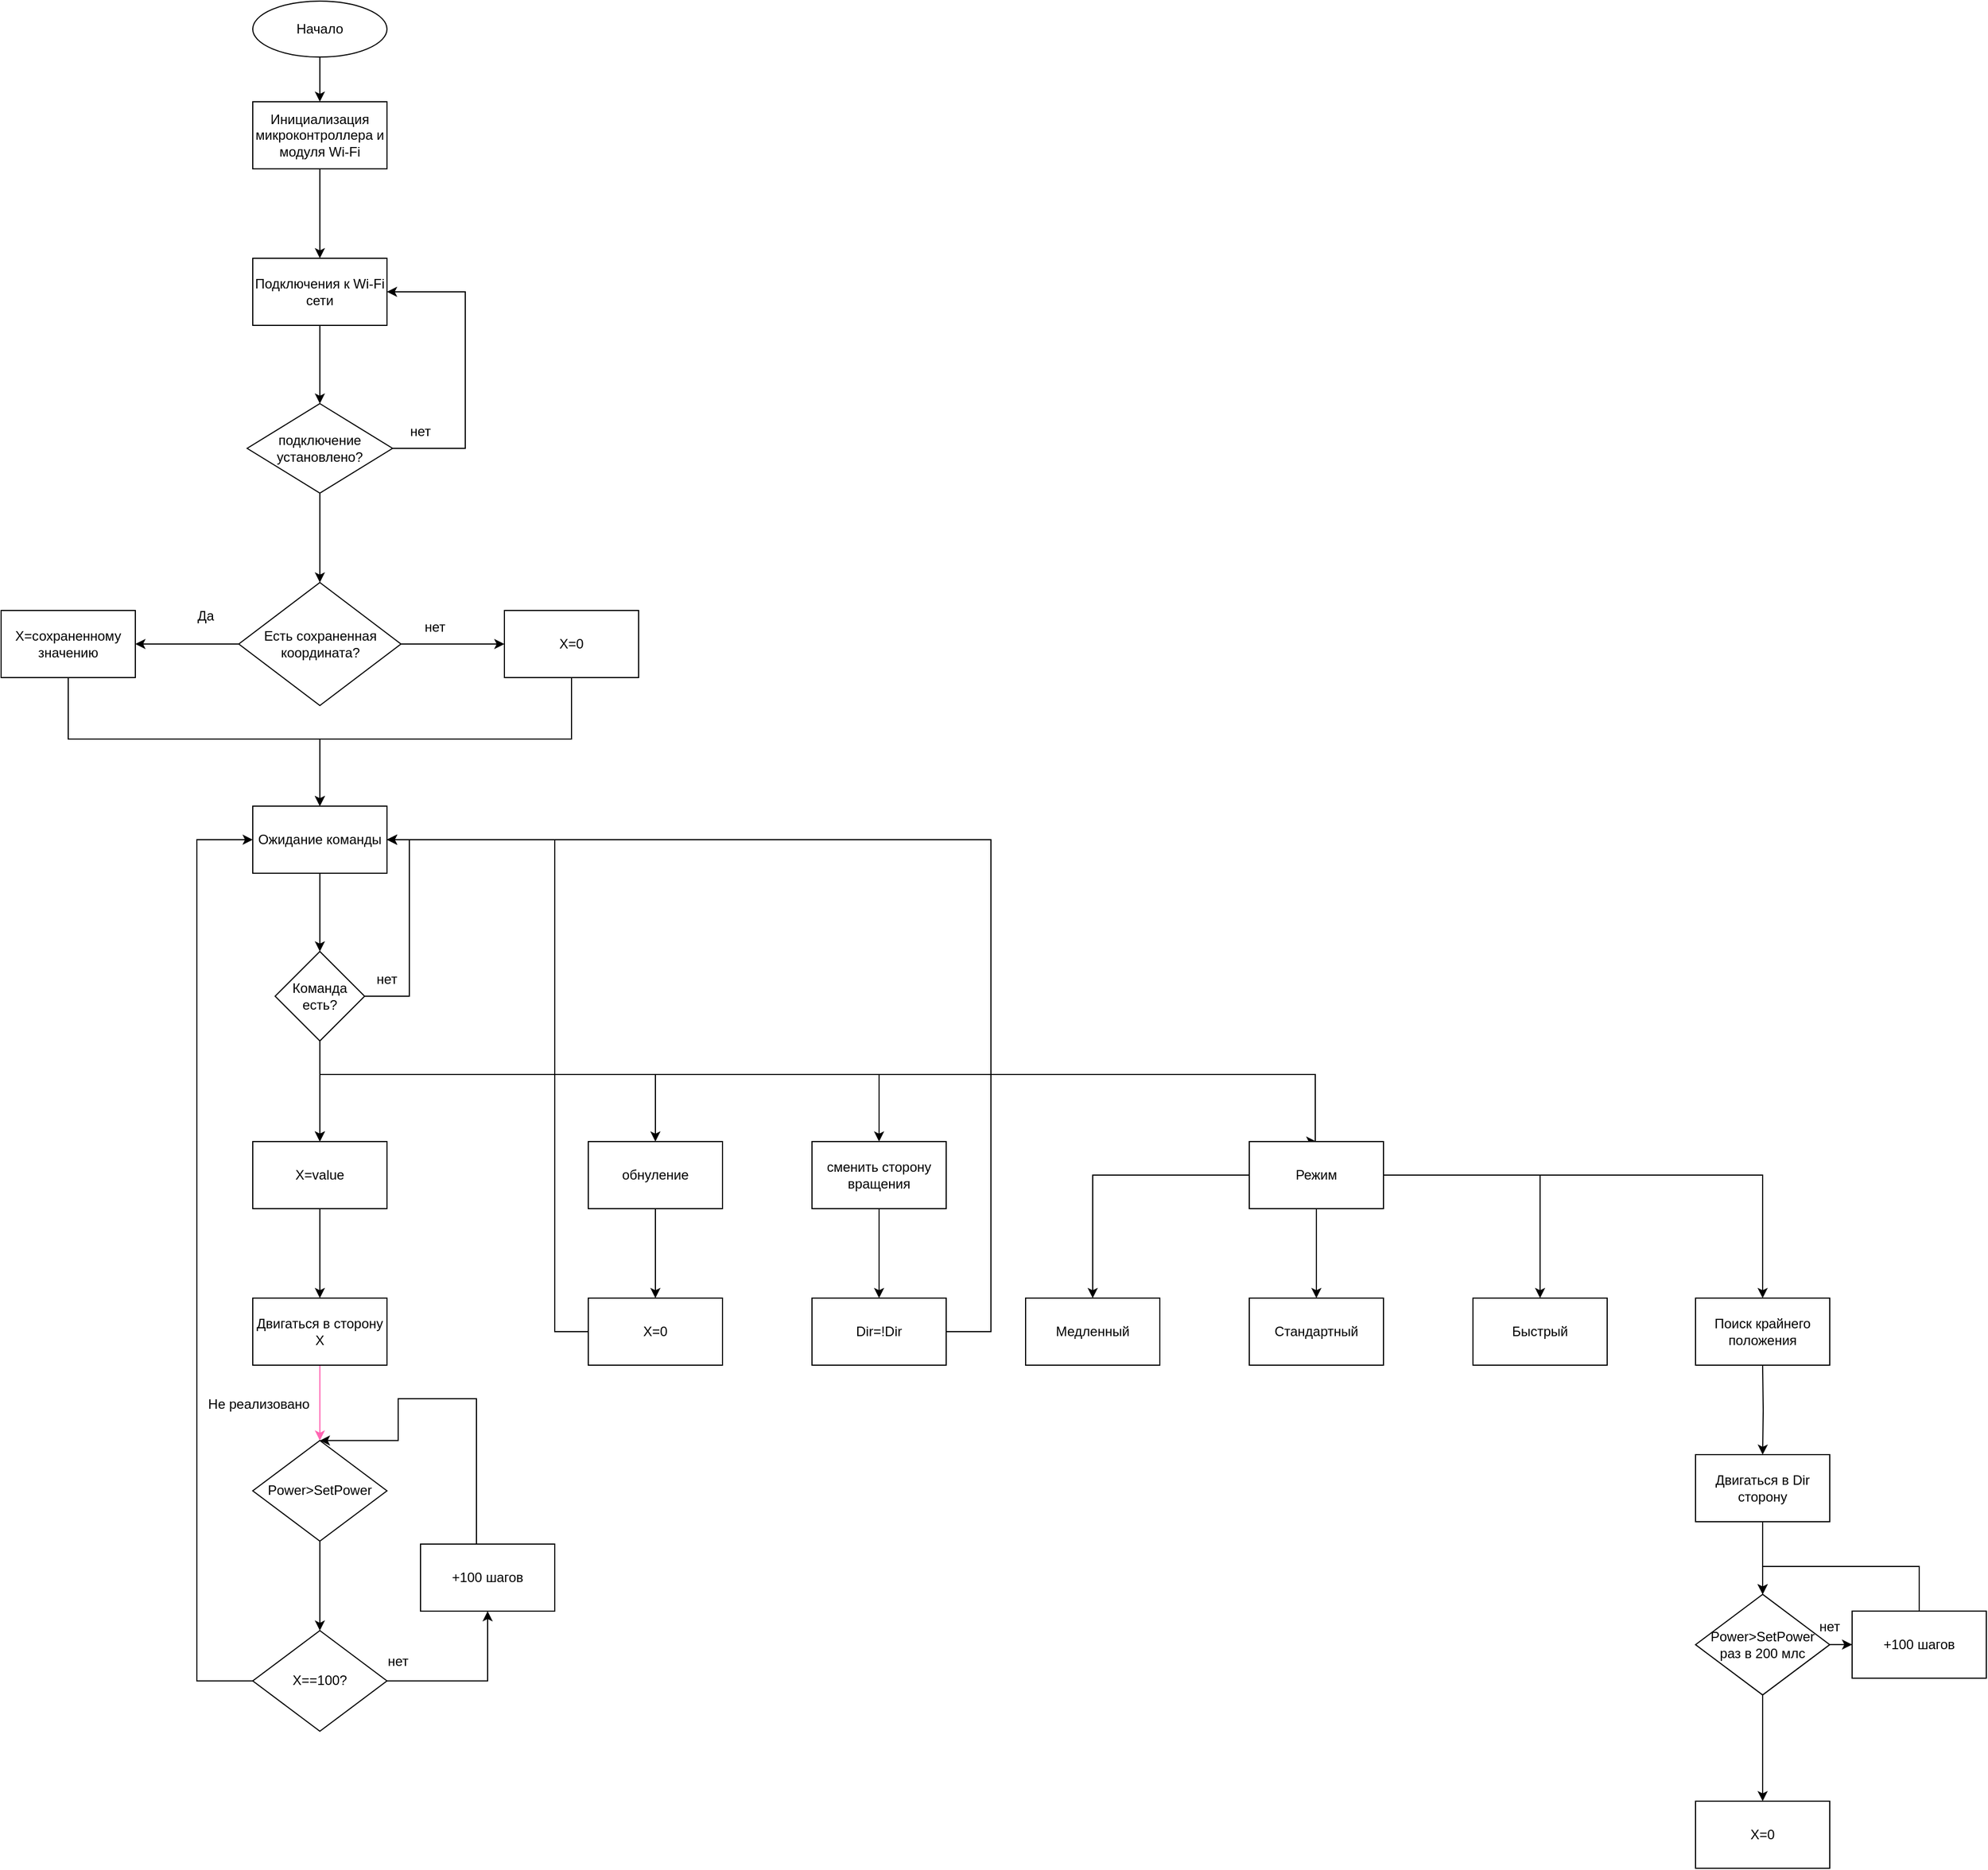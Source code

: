 <mxfile version="22.0.8" type="google">
  <diagram name="Страница — 1" id="wXnO-9VRvFEg2vywtaYQ">
    <mxGraphModel dx="2093" dy="988" grid="1" gridSize="10" guides="1" tooltips="1" connect="1" arrows="1" fold="1" page="1" pageScale="1" pageWidth="827" pageHeight="1169" math="0" shadow="0">
      <root>
        <mxCell id="0" />
        <mxCell id="1" parent="0" />
        <mxCell id="7JhejIDO-th2_1slC9ET-4" style="edgeStyle=orthogonalEdgeStyle;rounded=0;orthogonalLoop=1;jettySize=auto;html=1;entryX=0.5;entryY=0;entryDx=0;entryDy=0;" parent="1" source="7JhejIDO-th2_1slC9ET-2" target="7JhejIDO-th2_1slC9ET-3" edge="1">
          <mxGeometry relative="1" as="geometry" />
        </mxCell>
        <mxCell id="7JhejIDO-th2_1slC9ET-2" value="Начало" style="ellipse;whiteSpace=wrap;html=1;" parent="1" vertex="1">
          <mxGeometry x="350" y="20" width="120" height="50" as="geometry" />
        </mxCell>
        <mxCell id="7JhejIDO-th2_1slC9ET-6" value="" style="edgeStyle=orthogonalEdgeStyle;rounded=0;orthogonalLoop=1;jettySize=auto;html=1;" parent="1" source="7JhejIDO-th2_1slC9ET-3" target="7JhejIDO-th2_1slC9ET-5" edge="1">
          <mxGeometry relative="1" as="geometry" />
        </mxCell>
        <mxCell id="7JhejIDO-th2_1slC9ET-3" value="Инициализация микроконтроллера и модуля Wi-Fi" style="whiteSpace=wrap;html=1;rounded=0;" parent="1" vertex="1">
          <mxGeometry x="350" y="110" width="120" height="60" as="geometry" />
        </mxCell>
        <mxCell id="7JhejIDO-th2_1slC9ET-8" value="" style="edgeStyle=orthogonalEdgeStyle;rounded=0;orthogonalLoop=1;jettySize=auto;html=1;" parent="1" source="7JhejIDO-th2_1slC9ET-5" target="7JhejIDO-th2_1slC9ET-7" edge="1">
          <mxGeometry relative="1" as="geometry" />
        </mxCell>
        <mxCell id="7JhejIDO-th2_1slC9ET-5" value="Подключения к Wi-Fi сети" style="whiteSpace=wrap;html=1;rounded=0;" parent="1" vertex="1">
          <mxGeometry x="350" y="250" width="120" height="60" as="geometry" />
        </mxCell>
        <mxCell id="7JhejIDO-th2_1slC9ET-11" style="edgeStyle=orthogonalEdgeStyle;rounded=0;orthogonalLoop=1;jettySize=auto;html=1;entryX=1;entryY=0.5;entryDx=0;entryDy=0;" parent="1" source="7JhejIDO-th2_1slC9ET-7" target="7JhejIDO-th2_1slC9ET-5" edge="1">
          <mxGeometry relative="1" as="geometry">
            <Array as="points">
              <mxPoint x="540" y="420" />
              <mxPoint x="540" y="280" />
            </Array>
          </mxGeometry>
        </mxCell>
        <mxCell id="7JhejIDO-th2_1slC9ET-28" value="" style="edgeStyle=orthogonalEdgeStyle;rounded=0;orthogonalLoop=1;jettySize=auto;html=1;" parent="1" source="7JhejIDO-th2_1slC9ET-7" target="7JhejIDO-th2_1slC9ET-27" edge="1">
          <mxGeometry relative="1" as="geometry" />
        </mxCell>
        <mxCell id="7JhejIDO-th2_1slC9ET-7" value="подключение установлено?" style="rhombus;whiteSpace=wrap;html=1;rounded=0;" parent="1" vertex="1">
          <mxGeometry x="345" y="380" width="130" height="80" as="geometry" />
        </mxCell>
        <mxCell id="7JhejIDO-th2_1slC9ET-14" value="нет" style="text;html=1;strokeColor=none;fillColor=none;align=center;verticalAlign=middle;whiteSpace=wrap;rounded=0;" parent="1" vertex="1">
          <mxGeometry x="470" y="390" width="60" height="30" as="geometry" />
        </mxCell>
        <mxCell id="7JhejIDO-th2_1slC9ET-18" value="" style="edgeStyle=orthogonalEdgeStyle;rounded=0;orthogonalLoop=1;jettySize=auto;html=1;" parent="1" source="7JhejIDO-th2_1slC9ET-15" target="7JhejIDO-th2_1slC9ET-17" edge="1">
          <mxGeometry relative="1" as="geometry" />
        </mxCell>
        <mxCell id="7JhejIDO-th2_1slC9ET-15" value="Ожидание команды" style="whiteSpace=wrap;html=1;rounded=0;" parent="1" vertex="1">
          <mxGeometry x="350" y="740" width="120" height="60" as="geometry" />
        </mxCell>
        <mxCell id="7JhejIDO-th2_1slC9ET-19" style="edgeStyle=orthogonalEdgeStyle;rounded=0;orthogonalLoop=1;jettySize=auto;html=1;entryX=1;entryY=0.5;entryDx=0;entryDy=0;" parent="1" source="7JhejIDO-th2_1slC9ET-17" target="7JhejIDO-th2_1slC9ET-15" edge="1">
          <mxGeometry relative="1" as="geometry">
            <Array as="points">
              <mxPoint x="490" y="910" />
              <mxPoint x="490" y="770" />
            </Array>
          </mxGeometry>
        </mxCell>
        <mxCell id="7JhejIDO-th2_1slC9ET-40" value="" style="edgeStyle=orthogonalEdgeStyle;rounded=0;orthogonalLoop=1;jettySize=auto;html=1;" parent="1" source="7JhejIDO-th2_1slC9ET-17" target="7JhejIDO-th2_1slC9ET-39" edge="1">
          <mxGeometry relative="1" as="geometry" />
        </mxCell>
        <mxCell id="7JhejIDO-th2_1slC9ET-47" style="edgeStyle=orthogonalEdgeStyle;rounded=0;orthogonalLoop=1;jettySize=auto;html=1;entryX=0.5;entryY=0;entryDx=0;entryDy=0;" parent="1" source="7JhejIDO-th2_1slC9ET-17" target="7JhejIDO-th2_1slC9ET-43" edge="1">
          <mxGeometry relative="1" as="geometry">
            <Array as="points">
              <mxPoint x="410" y="980" />
              <mxPoint x="710" y="980" />
            </Array>
          </mxGeometry>
        </mxCell>
        <mxCell id="7JhejIDO-th2_1slC9ET-52" value="" style="edgeStyle=orthogonalEdgeStyle;rounded=0;orthogonalLoop=1;jettySize=auto;html=1;" parent="1" source="7JhejIDO-th2_1slC9ET-17" target="7JhejIDO-th2_1slC9ET-39" edge="1">
          <mxGeometry relative="1" as="geometry" />
        </mxCell>
        <mxCell id="7JhejIDO-th2_1slC9ET-55" style="edgeStyle=orthogonalEdgeStyle;rounded=0;orthogonalLoop=1;jettySize=auto;html=1;" parent="1" source="7JhejIDO-th2_1slC9ET-17" target="7JhejIDO-th2_1slC9ET-53" edge="1">
          <mxGeometry relative="1" as="geometry">
            <Array as="points">
              <mxPoint x="410" y="980" />
              <mxPoint x="910" y="980" />
            </Array>
          </mxGeometry>
        </mxCell>
        <mxCell id="7JhejIDO-th2_1slC9ET-112" style="edgeStyle=orthogonalEdgeStyle;rounded=0;orthogonalLoop=1;jettySize=auto;html=1;entryX=0.5;entryY=0;entryDx=0;entryDy=0;" parent="1" source="7JhejIDO-th2_1slC9ET-17" target="7JhejIDO-th2_1slC9ET-110" edge="1">
          <mxGeometry relative="1" as="geometry">
            <Array as="points">
              <mxPoint x="410" y="980" />
              <mxPoint x="1300" y="980" />
              <mxPoint x="1300" y="1040" />
            </Array>
          </mxGeometry>
        </mxCell>
        <mxCell id="7JhejIDO-th2_1slC9ET-17" value="Команда есть?" style="rhombus;whiteSpace=wrap;html=1;rounded=0;" parent="1" vertex="1">
          <mxGeometry x="370" y="870" width="80" height="80" as="geometry" />
        </mxCell>
        <mxCell id="7JhejIDO-th2_1slC9ET-20" value="нет" style="text;html=1;strokeColor=none;fillColor=none;align=center;verticalAlign=middle;whiteSpace=wrap;rounded=0;" parent="1" vertex="1">
          <mxGeometry x="440" y="880" width="60" height="30" as="geometry" />
        </mxCell>
        <mxCell id="7JhejIDO-th2_1slC9ET-32" value="" style="edgeStyle=orthogonalEdgeStyle;rounded=0;orthogonalLoop=1;jettySize=auto;html=1;" parent="1" source="7JhejIDO-th2_1slC9ET-27" target="7JhejIDO-th2_1slC9ET-31" edge="1">
          <mxGeometry relative="1" as="geometry" />
        </mxCell>
        <mxCell id="7JhejIDO-th2_1slC9ET-36" value="" style="edgeStyle=orthogonalEdgeStyle;rounded=0;orthogonalLoop=1;jettySize=auto;html=1;" parent="1" source="7JhejIDO-th2_1slC9ET-27" target="7JhejIDO-th2_1slC9ET-35" edge="1">
          <mxGeometry relative="1" as="geometry" />
        </mxCell>
        <mxCell id="7JhejIDO-th2_1slC9ET-27" value="Есть сохраненная координата?" style="rhombus;whiteSpace=wrap;html=1;rounded=0;" parent="1" vertex="1">
          <mxGeometry x="337.5" y="540" width="145" height="110" as="geometry" />
        </mxCell>
        <mxCell id="7JhejIDO-th2_1slC9ET-38" style="edgeStyle=orthogonalEdgeStyle;rounded=0;orthogonalLoop=1;jettySize=auto;html=1;entryX=0.5;entryY=0;entryDx=0;entryDy=0;" parent="1" source="7JhejIDO-th2_1slC9ET-31" target="7JhejIDO-th2_1slC9ET-15" edge="1">
          <mxGeometry relative="1" as="geometry">
            <Array as="points">
              <mxPoint x="635" y="680" />
              <mxPoint x="410" y="680" />
            </Array>
          </mxGeometry>
        </mxCell>
        <mxCell id="7JhejIDO-th2_1slC9ET-31" value="X=0" style="whiteSpace=wrap;html=1;rounded=0;" parent="1" vertex="1">
          <mxGeometry x="575" y="565" width="120" height="60" as="geometry" />
        </mxCell>
        <mxCell id="7JhejIDO-th2_1slC9ET-33" value="нет" style="text;html=1;strokeColor=none;fillColor=none;align=center;verticalAlign=middle;whiteSpace=wrap;rounded=0;" parent="1" vertex="1">
          <mxGeometry x="482.5" y="565" width="60" height="30" as="geometry" />
        </mxCell>
        <mxCell id="7JhejIDO-th2_1slC9ET-34" value="Да" style="text;html=1;strokeColor=none;fillColor=none;align=center;verticalAlign=middle;whiteSpace=wrap;rounded=0;" parent="1" vertex="1">
          <mxGeometry x="277.5" y="555" width="60" height="30" as="geometry" />
        </mxCell>
        <mxCell id="7JhejIDO-th2_1slC9ET-37" style="edgeStyle=orthogonalEdgeStyle;rounded=0;orthogonalLoop=1;jettySize=auto;html=1;" parent="1" source="7JhejIDO-th2_1slC9ET-35" target="7JhejIDO-th2_1slC9ET-15" edge="1">
          <mxGeometry relative="1" as="geometry">
            <Array as="points">
              <mxPoint x="185" y="680" />
              <mxPoint x="410" y="680" />
            </Array>
          </mxGeometry>
        </mxCell>
        <mxCell id="7JhejIDO-th2_1slC9ET-35" value="X=сохраненному значению" style="whiteSpace=wrap;html=1;rounded=0;" parent="1" vertex="1">
          <mxGeometry x="125" y="565" width="120" height="60" as="geometry" />
        </mxCell>
        <mxCell id="7JhejIDO-th2_1slC9ET-87" value="" style="edgeStyle=orthogonalEdgeStyle;rounded=0;orthogonalLoop=1;jettySize=auto;html=1;" parent="1" source="7JhejIDO-th2_1slC9ET-39" target="7JhejIDO-th2_1slC9ET-86" edge="1">
          <mxGeometry relative="1" as="geometry" />
        </mxCell>
        <mxCell id="7JhejIDO-th2_1slC9ET-39" value="X=value" style="whiteSpace=wrap;html=1;rounded=0;" parent="1" vertex="1">
          <mxGeometry x="350" y="1040" width="120" height="60" as="geometry" />
        </mxCell>
        <mxCell id="7JhejIDO-th2_1slC9ET-57" value="" style="edgeStyle=orthogonalEdgeStyle;rounded=0;orthogonalLoop=1;jettySize=auto;html=1;" parent="1" source="7JhejIDO-th2_1slC9ET-43" target="7JhejIDO-th2_1slC9ET-56" edge="1">
          <mxGeometry relative="1" as="geometry" />
        </mxCell>
        <mxCell id="7JhejIDO-th2_1slC9ET-43" value="обнуление" style="whiteSpace=wrap;html=1;rounded=0;" parent="1" vertex="1">
          <mxGeometry x="650" y="1040" width="120" height="60" as="geometry" />
        </mxCell>
        <mxCell id="7JhejIDO-th2_1slC9ET-61" value="" style="edgeStyle=orthogonalEdgeStyle;rounded=0;orthogonalLoop=1;jettySize=auto;html=1;" parent="1" source="7JhejIDO-th2_1slC9ET-48" target="7JhejIDO-th2_1slC9ET-60" edge="1">
          <mxGeometry relative="1" as="geometry" />
        </mxCell>
        <mxCell id="7JhejIDO-th2_1slC9ET-48" value="Двигаться в Dir сторону" style="whiteSpace=wrap;html=1;rounded=0;" parent="1" vertex="1">
          <mxGeometry x="1640" y="1320" width="120" height="60" as="geometry" />
        </mxCell>
        <mxCell id="7JhejIDO-th2_1slC9ET-59" value="" style="edgeStyle=orthogonalEdgeStyle;rounded=0;orthogonalLoop=1;jettySize=auto;html=1;" parent="1" source="7JhejIDO-th2_1slC9ET-53" target="7JhejIDO-th2_1slC9ET-58" edge="1">
          <mxGeometry relative="1" as="geometry" />
        </mxCell>
        <mxCell id="7JhejIDO-th2_1slC9ET-53" value="сменить сторону вращения" style="whiteSpace=wrap;html=1;rounded=0;" parent="1" vertex="1">
          <mxGeometry x="850" y="1040" width="120" height="60" as="geometry" />
        </mxCell>
        <mxCell id="7JhejIDO-th2_1slC9ET-85" style="edgeStyle=orthogonalEdgeStyle;rounded=0;orthogonalLoop=1;jettySize=auto;html=1;" parent="1" source="7JhejIDO-th2_1slC9ET-56" target="7JhejIDO-th2_1slC9ET-15" edge="1">
          <mxGeometry relative="1" as="geometry">
            <Array as="points">
              <mxPoint x="620" y="1210" />
              <mxPoint x="620" y="770" />
            </Array>
          </mxGeometry>
        </mxCell>
        <mxCell id="7JhejIDO-th2_1slC9ET-56" value="X=0" style="whiteSpace=wrap;html=1;rounded=0;" parent="1" vertex="1">
          <mxGeometry x="650" y="1180" width="120" height="60" as="geometry" />
        </mxCell>
        <mxCell id="7JhejIDO-th2_1slC9ET-109" style="edgeStyle=orthogonalEdgeStyle;rounded=0;orthogonalLoop=1;jettySize=auto;html=1;entryX=1;entryY=0.5;entryDx=0;entryDy=0;" parent="1" source="7JhejIDO-th2_1slC9ET-58" target="7JhejIDO-th2_1slC9ET-15" edge="1">
          <mxGeometry relative="1" as="geometry">
            <Array as="points">
              <mxPoint x="1010" y="1210" />
              <mxPoint x="1010" y="770" />
            </Array>
          </mxGeometry>
        </mxCell>
        <mxCell id="7JhejIDO-th2_1slC9ET-58" value="Dir=!Dir" style="whiteSpace=wrap;html=1;rounded=0;" parent="1" vertex="1">
          <mxGeometry x="850" y="1180" width="120" height="60" as="geometry" />
        </mxCell>
        <mxCell id="7JhejIDO-th2_1slC9ET-65" value="" style="edgeStyle=orthogonalEdgeStyle;rounded=0;orthogonalLoop=1;jettySize=auto;html=1;" parent="1" source="7JhejIDO-th2_1slC9ET-60" target="7JhejIDO-th2_1slC9ET-64" edge="1">
          <mxGeometry relative="1" as="geometry" />
        </mxCell>
        <mxCell id="7JhejIDO-th2_1slC9ET-70" value="" style="edgeStyle=orthogonalEdgeStyle;rounded=0;orthogonalLoop=1;jettySize=auto;html=1;" parent="1" source="7JhejIDO-th2_1slC9ET-60" target="7JhejIDO-th2_1slC9ET-69" edge="1">
          <mxGeometry relative="1" as="geometry" />
        </mxCell>
        <mxCell id="7JhejIDO-th2_1slC9ET-60" value="Power&amp;gt;SetPower&lt;br&gt;раз в 200 млс" style="rhombus;whiteSpace=wrap;html=1;rounded=0;" parent="1" vertex="1">
          <mxGeometry x="1640" y="1444.94" width="120" height="90" as="geometry" />
        </mxCell>
        <mxCell id="7JhejIDO-th2_1slC9ET-67" style="edgeStyle=orthogonalEdgeStyle;rounded=0;orthogonalLoop=1;jettySize=auto;html=1;entryX=0.5;entryY=0;entryDx=0;entryDy=0;" parent="1" source="7JhejIDO-th2_1slC9ET-64" target="7JhejIDO-th2_1slC9ET-60" edge="1">
          <mxGeometry relative="1" as="geometry">
            <Array as="points">
              <mxPoint x="1840" y="1420" />
              <mxPoint x="1700" y="1420" />
            </Array>
          </mxGeometry>
        </mxCell>
        <mxCell id="7JhejIDO-th2_1slC9ET-64" value="+100 шагов" style="whiteSpace=wrap;html=1;rounded=0;" parent="1" vertex="1">
          <mxGeometry x="1780" y="1459.94" width="120" height="60" as="geometry" />
        </mxCell>
        <mxCell id="7JhejIDO-th2_1slC9ET-68" value="нет" style="text;html=1;strokeColor=none;fillColor=none;align=center;verticalAlign=middle;whiteSpace=wrap;rounded=0;" parent="1" vertex="1">
          <mxGeometry x="1730" y="1458.94" width="60" height="30" as="geometry" />
        </mxCell>
        <mxCell id="7JhejIDO-th2_1slC9ET-69" value="X=0" style="whiteSpace=wrap;html=1;rounded=0;" parent="1" vertex="1">
          <mxGeometry x="1640" y="1629.94" width="120" height="60" as="geometry" />
        </mxCell>
        <mxCell id="7JhejIDO-th2_1slC9ET-104" style="edgeStyle=orthogonalEdgeStyle;rounded=0;orthogonalLoop=1;jettySize=auto;html=1;strokeColor=#FF66B3;" parent="1" source="7JhejIDO-th2_1slC9ET-86" target="7JhejIDO-th2_1slC9ET-91" edge="1">
          <mxGeometry relative="1" as="geometry" />
        </mxCell>
        <mxCell id="7JhejIDO-th2_1slC9ET-86" value="Двигаться в сторону X" style="whiteSpace=wrap;html=1;rounded=0;" parent="1" vertex="1">
          <mxGeometry x="350" y="1180" width="120" height="60" as="geometry" />
        </mxCell>
        <mxCell id="7JhejIDO-th2_1slC9ET-106" value="" style="edgeStyle=orthogonalEdgeStyle;rounded=0;orthogonalLoop=1;jettySize=auto;html=1;" parent="1" source="7JhejIDO-th2_1slC9ET-91" target="7JhejIDO-th2_1slC9ET-105" edge="1">
          <mxGeometry relative="1" as="geometry" />
        </mxCell>
        <mxCell id="7JhejIDO-th2_1slC9ET-91" value="Power&amp;gt;SetPower" style="rhombus;whiteSpace=wrap;html=1;rounded=0;" parent="1" vertex="1">
          <mxGeometry x="350" y="1307.41" width="120" height="90" as="geometry" />
        </mxCell>
        <mxCell id="7JhejIDO-th2_1slC9ET-92" style="edgeStyle=orthogonalEdgeStyle;rounded=0;orthogonalLoop=1;jettySize=auto;html=1;entryX=0.5;entryY=0;entryDx=0;entryDy=0;" parent="1" source="7JhejIDO-th2_1slC9ET-93" target="7JhejIDO-th2_1slC9ET-91" edge="1">
          <mxGeometry relative="1" as="geometry">
            <Array as="points">
              <mxPoint x="550" y="1270" />
              <mxPoint x="480" y="1270" />
              <mxPoint x="480" y="1307" />
            </Array>
          </mxGeometry>
        </mxCell>
        <mxCell id="7JhejIDO-th2_1slC9ET-93" value="+100 шагов" style="whiteSpace=wrap;html=1;rounded=0;" parent="1" vertex="1">
          <mxGeometry x="500" y="1400" width="120" height="60" as="geometry" />
        </mxCell>
        <mxCell id="7JhejIDO-th2_1slC9ET-94" value="нет" style="text;html=1;strokeColor=none;fillColor=none;align=center;verticalAlign=middle;whiteSpace=wrap;rounded=0;" parent="1" vertex="1">
          <mxGeometry x="450" y="1490" width="60" height="30" as="geometry" />
        </mxCell>
        <mxCell id="7JhejIDO-th2_1slC9ET-107" style="edgeStyle=orthogonalEdgeStyle;rounded=0;orthogonalLoop=1;jettySize=auto;html=1;entryX=0.5;entryY=1;entryDx=0;entryDy=0;" parent="1" source="7JhejIDO-th2_1slC9ET-105" target="7JhejIDO-th2_1slC9ET-93" edge="1">
          <mxGeometry relative="1" as="geometry" />
        </mxCell>
        <mxCell id="7JhejIDO-th2_1slC9ET-108" style="edgeStyle=orthogonalEdgeStyle;rounded=0;orthogonalLoop=1;jettySize=auto;html=1;" parent="1" source="7JhejIDO-th2_1slC9ET-105" target="7JhejIDO-th2_1slC9ET-15" edge="1">
          <mxGeometry relative="1" as="geometry">
            <Array as="points">
              <mxPoint x="300" y="1522" />
              <mxPoint x="300" y="770" />
            </Array>
          </mxGeometry>
        </mxCell>
        <mxCell id="7JhejIDO-th2_1slC9ET-105" value="X==100?" style="rhombus;whiteSpace=wrap;html=1;rounded=0;" parent="1" vertex="1">
          <mxGeometry x="350" y="1477.41" width="120" height="90" as="geometry" />
        </mxCell>
        <mxCell id="7JhejIDO-th2_1slC9ET-114" value="" style="edgeStyle=orthogonalEdgeStyle;rounded=0;orthogonalLoop=1;jettySize=auto;html=1;" parent="1" source="7JhejIDO-th2_1slC9ET-110" target="7JhejIDO-th2_1slC9ET-113" edge="1">
          <mxGeometry relative="1" as="geometry" />
        </mxCell>
        <mxCell id="JW6qHKYr43ailQeeiccZ-2" style="edgeStyle=orthogonalEdgeStyle;rounded=0;orthogonalLoop=1;jettySize=auto;html=1;exitX=0;exitY=0.5;exitDx=0;exitDy=0;entryX=0.5;entryY=0;entryDx=0;entryDy=0;" edge="1" parent="1" source="7JhejIDO-th2_1slC9ET-110" target="7JhejIDO-th2_1slC9ET-115">
          <mxGeometry relative="1" as="geometry" />
        </mxCell>
        <mxCell id="JW6qHKYr43ailQeeiccZ-3" style="edgeStyle=orthogonalEdgeStyle;rounded=0;orthogonalLoop=1;jettySize=auto;html=1;" edge="1" parent="1" source="7JhejIDO-th2_1slC9ET-110" target="7JhejIDO-th2_1slC9ET-117">
          <mxGeometry relative="1" as="geometry" />
        </mxCell>
        <mxCell id="JW6qHKYr43ailQeeiccZ-4" style="edgeStyle=orthogonalEdgeStyle;rounded=0;orthogonalLoop=1;jettySize=auto;html=1;" edge="1" parent="1" source="7JhejIDO-th2_1slC9ET-110" target="7JhejIDO-th2_1slC9ET-122">
          <mxGeometry relative="1" as="geometry" />
        </mxCell>
        <mxCell id="7JhejIDO-th2_1slC9ET-110" value="Режим" style="whiteSpace=wrap;html=1;rounded=0;" parent="1" vertex="1">
          <mxGeometry x="1241" y="1040" width="120" height="60" as="geometry" />
        </mxCell>
        <mxCell id="7JhejIDO-th2_1slC9ET-113" value="Стандартный" style="whiteSpace=wrap;html=1;rounded=0;" parent="1" vertex="1">
          <mxGeometry x="1241" y="1180" width="120" height="60" as="geometry" />
        </mxCell>
        <mxCell id="7JhejIDO-th2_1slC9ET-115" value="Медленный" style="whiteSpace=wrap;html=1;rounded=0;" parent="1" vertex="1">
          <mxGeometry x="1041" y="1180" width="120" height="60" as="geometry" />
        </mxCell>
        <mxCell id="7JhejIDO-th2_1slC9ET-131" style="edgeStyle=orthogonalEdgeStyle;rounded=0;orthogonalLoop=1;jettySize=auto;html=1;" parent="1" target="7JhejIDO-th2_1slC9ET-48" edge="1">
          <mxGeometry relative="1" as="geometry">
            <mxPoint x="1700.0" y="1240" as="sourcePoint" />
          </mxGeometry>
        </mxCell>
        <mxCell id="7JhejIDO-th2_1slC9ET-117" value="Быстрый" style="whiteSpace=wrap;html=1;rounded=0;" parent="1" vertex="1">
          <mxGeometry x="1441" y="1180" width="120" height="60" as="geometry" />
        </mxCell>
        <mxCell id="7JhejIDO-th2_1slC9ET-122" value="Поиск крайнего положения" style="whiteSpace=wrap;html=1;rounded=0;" parent="1" vertex="1">
          <mxGeometry x="1640" y="1180" width="120" height="60" as="geometry" />
        </mxCell>
        <mxCell id="JW6qHKYr43ailQeeiccZ-5" value="Не реализовано" style="text;html=1;align=center;verticalAlign=middle;resizable=0;points=[];autosize=1;strokeColor=none;fillColor=none;" vertex="1" parent="1">
          <mxGeometry x="300" y="1260" width="110" height="30" as="geometry" />
        </mxCell>
      </root>
    </mxGraphModel>
  </diagram>
</mxfile>
